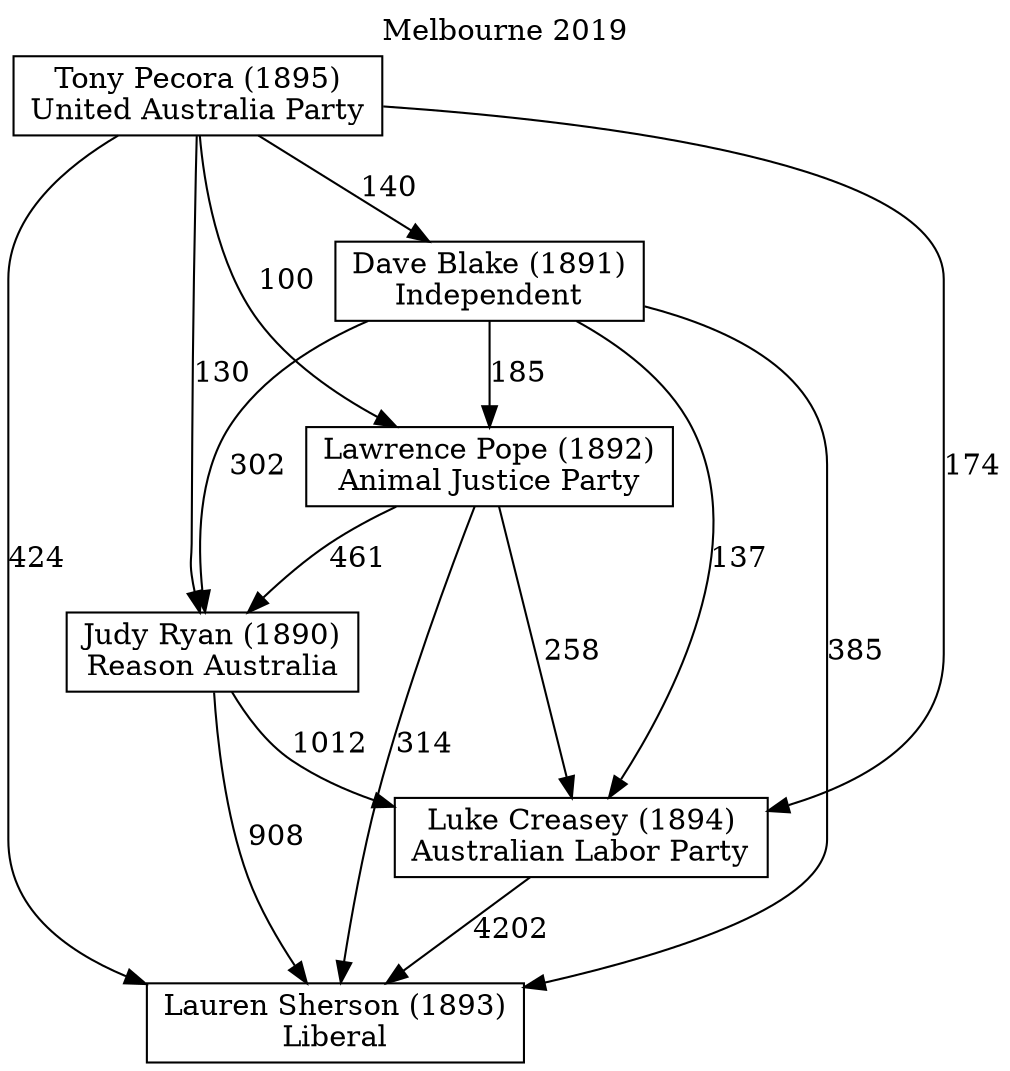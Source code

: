 // House preference flow
digraph "Lauren Sherson (1893)_Melbourne_2019" {
	graph [label="Melbourne 2019" labelloc=t mclimit=10]
	node [shape=box]
	"Lauren Sherson (1893)" [label="Lauren Sherson (1893)
Liberal"]
	"Luke Creasey (1894)" [label="Luke Creasey (1894)
Australian Labor Party"]
	"Judy Ryan (1890)" [label="Judy Ryan (1890)
Reason Australia"]
	"Lawrence Pope (1892)" [label="Lawrence Pope (1892)
Animal Justice Party"]
	"Dave Blake (1891)" [label="Dave Blake (1891)
Independent"]
	"Tony Pecora (1895)" [label="Tony Pecora (1895)
United Australia Party"]
	"Luke Creasey (1894)" -> "Lauren Sherson (1893)" [label=4202]
	"Judy Ryan (1890)" -> "Luke Creasey (1894)" [label=1012]
	"Lawrence Pope (1892)" -> "Judy Ryan (1890)" [label=461]
	"Dave Blake (1891)" -> "Lawrence Pope (1892)" [label=185]
	"Tony Pecora (1895)" -> "Dave Blake (1891)" [label=140]
	"Judy Ryan (1890)" -> "Lauren Sherson (1893)" [label=908]
	"Lawrence Pope (1892)" -> "Lauren Sherson (1893)" [label=314]
	"Dave Blake (1891)" -> "Lauren Sherson (1893)" [label=385]
	"Tony Pecora (1895)" -> "Lauren Sherson (1893)" [label=424]
	"Tony Pecora (1895)" -> "Lawrence Pope (1892)" [label=100]
	"Dave Blake (1891)" -> "Judy Ryan (1890)" [label=302]
	"Tony Pecora (1895)" -> "Judy Ryan (1890)" [label=130]
	"Lawrence Pope (1892)" -> "Luke Creasey (1894)" [label=258]
	"Dave Blake (1891)" -> "Luke Creasey (1894)" [label=137]
	"Tony Pecora (1895)" -> "Luke Creasey (1894)" [label=174]
}
